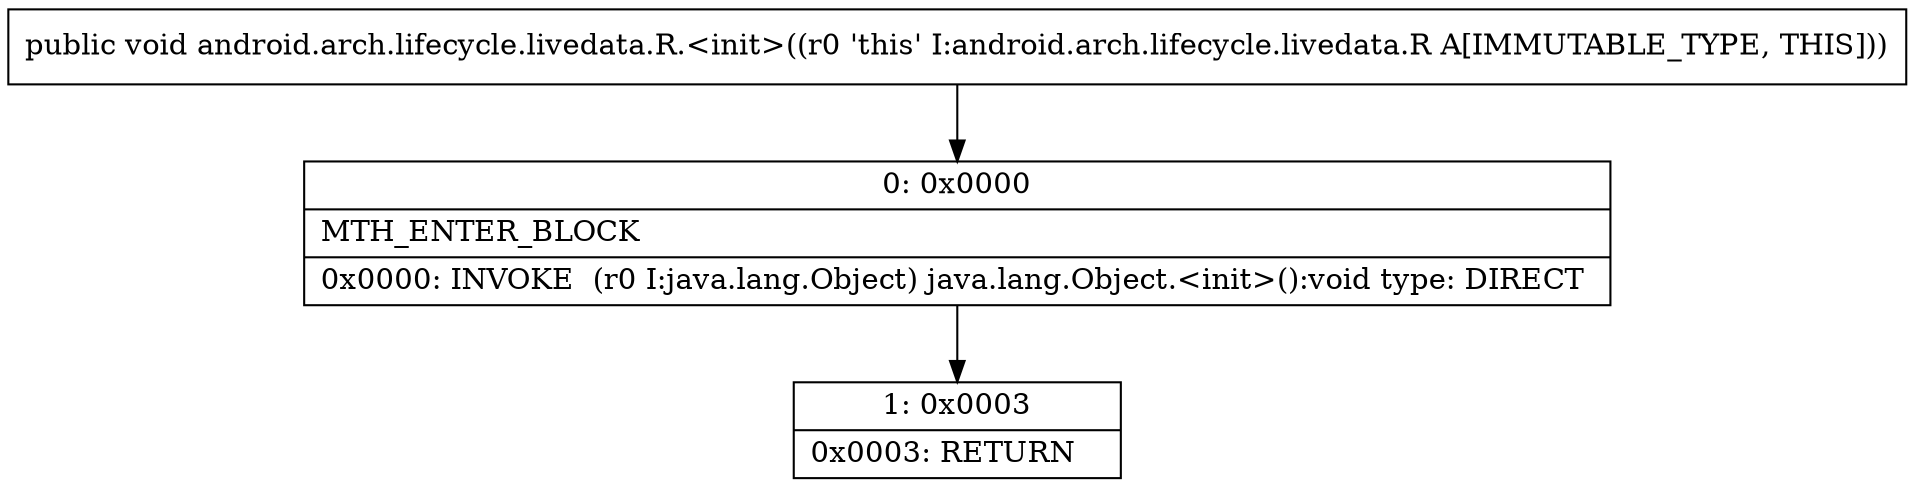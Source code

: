 digraph "CFG forandroid.arch.lifecycle.livedata.R.\<init\>()V" {
Node_0 [shape=record,label="{0\:\ 0x0000|MTH_ENTER_BLOCK\l|0x0000: INVOKE  (r0 I:java.lang.Object) java.lang.Object.\<init\>():void type: DIRECT \l}"];
Node_1 [shape=record,label="{1\:\ 0x0003|0x0003: RETURN   \l}"];
MethodNode[shape=record,label="{public void android.arch.lifecycle.livedata.R.\<init\>((r0 'this' I:android.arch.lifecycle.livedata.R A[IMMUTABLE_TYPE, THIS])) }"];
MethodNode -> Node_0;
Node_0 -> Node_1;
}

